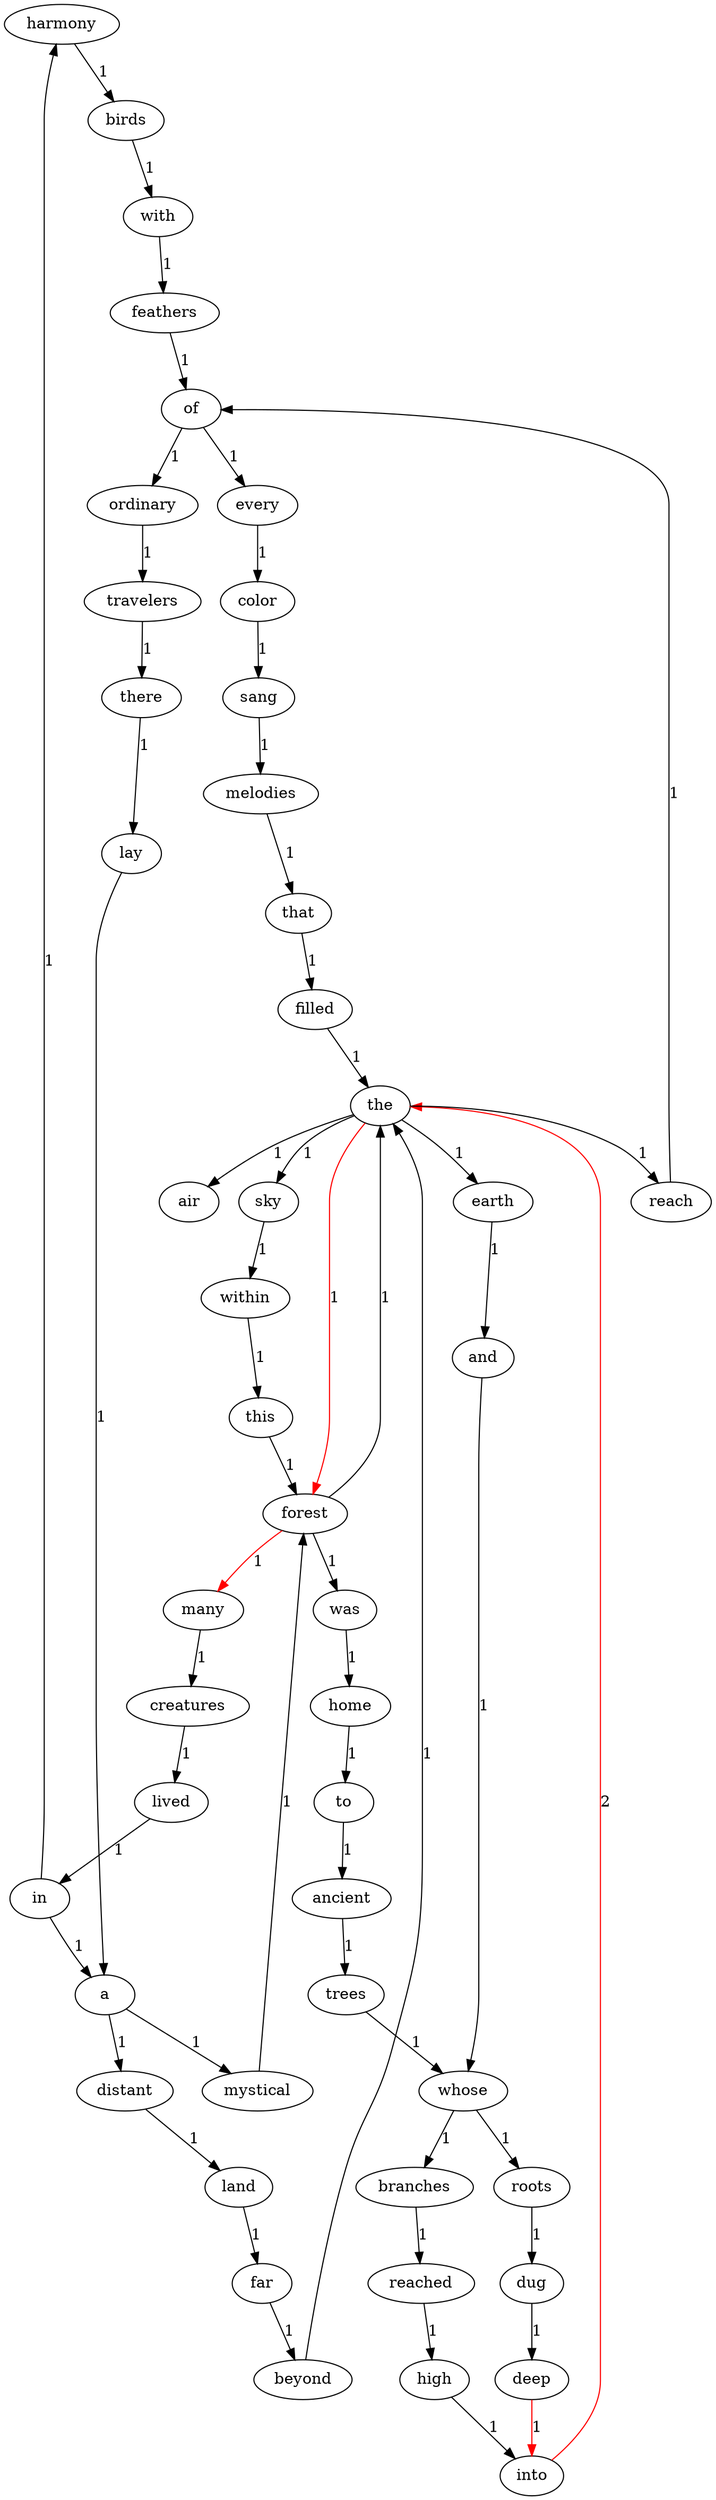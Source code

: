 digraph G {
	"harmony" [label="harmony"];
	"forest" [label="forest"];
	"deep" [label="deep"];
	"melodies" [label="melodies"];
	"color" [label="color"];
	"reach" [label="reach"];
	"air" [label="air"];
	"birds" [label="birds"];
	"beyond" [label="beyond"];
	"trees" [label="trees"];
	"mystical" [label="mystical"];
	"into" [label="into"];
	"that" [label="that"];
	"high" [label="high"];
	"far" [label="far"];
	"and" [label="and"];
	"feathers" [label="feathers"];
	"of" [label="of"];
	"land" [label="land"];
	"lived" [label="lived"];
	"every" [label="every"];
	"sky" [label="sky"];
	"a" [label="a"];
	"in" [label="in"];
	"lay" [label="lay"];
	"within" [label="within"];
	"creatures" [label="creatures"];
	"distant" [label="distant"];
	"was" [label="was"];
	"this" [label="this"];
	"ordinary" [label="ordinary"];
	"filled" [label="filled"];
	"roots" [label="roots"];
	"branches" [label="branches"];
	"many" [label="many"];
	"ancient" [label="ancient"];
	"whose" [label="whose"];
	"travelers" [label="travelers"];
	"home" [label="home"];
	"the" [label="the"];
	"with" [label="with"];
	"sang" [label="sang"];
	"there" [label="there"];
	"dug" [label="dug"];
	"earth" [label="earth"];
	"reached" [label="reached"];
	"to" [label="to"];
	"harmony" -> "birds" [label="1"];
	"forest" -> "the" [label="1"];
	"forest" -> "was" [label="1"];
	"forest" -> "many" [label="1", color="red"];
	"deep" -> "into" [label="1", color="red"];
	"melodies" -> "that" [label="1"];
	"color" -> "sang" [label="1"];
	"reach" -> "of" [label="1"];
	"birds" -> "with" [label="1"];
	"beyond" -> "the" [label="1"];
	"trees" -> "whose" [label="1"];
	"mystical" -> "forest" [label="1"];
	"into" -> "the" [label="2", color="red"];
	"that" -> "filled" [label="1"];
	"high" -> "into" [label="1"];
	"far" -> "beyond" [label="1"];
	"and" -> "whose" [label="1"];
	"feathers" -> "of" [label="1"];
	"of" -> "ordinary" [label="1"];
	"of" -> "every" [label="1"];
	"land" -> "far" [label="1"];
	"lived" -> "in" [label="1"];
	"every" -> "color" [label="1"];
	"sky" -> "within" [label="1"];
	"a" -> "distant" [label="1"];
	"a" -> "mystical" [label="1"];
	"in" -> "a" [label="1"];
	"in" -> "harmony" [label="1"];
	"lay" -> "a" [label="1"];
	"within" -> "this" [label="1"];
	"creatures" -> "lived" [label="1"];
	"distant" -> "land" [label="1"];
	"was" -> "home" [label="1"];
	"this" -> "forest" [label="1"];
	"ordinary" -> "travelers" [label="1"];
	"filled" -> "the" [label="1"];
	"roots" -> "dug" [label="1"];
	"branches" -> "reached" [label="1"];
	"many" -> "creatures" [label="1"];
	"ancient" -> "trees" [label="1"];
	"whose" -> "roots" [label="1"];
	"whose" -> "branches" [label="1"];
	"travelers" -> "there" [label="1"];
	"home" -> "to" [label="1"];
	"the" -> "reach" [label="1"];
	"the" -> "forest" [label="1", color="red"];
	"the" -> "earth" [label="1"];
	"the" -> "sky" [label="1"];
	"the" -> "air" [label="1"];
	"with" -> "feathers" [label="1"];
	"sang" -> "melodies" [label="1"];
	"there" -> "lay" [label="1"];
	"dug" -> "deep" [label="1"];
	"earth" -> "and" [label="1"];
	"reached" -> "high" [label="1"];
	"to" -> "ancient" [label="1"];
}